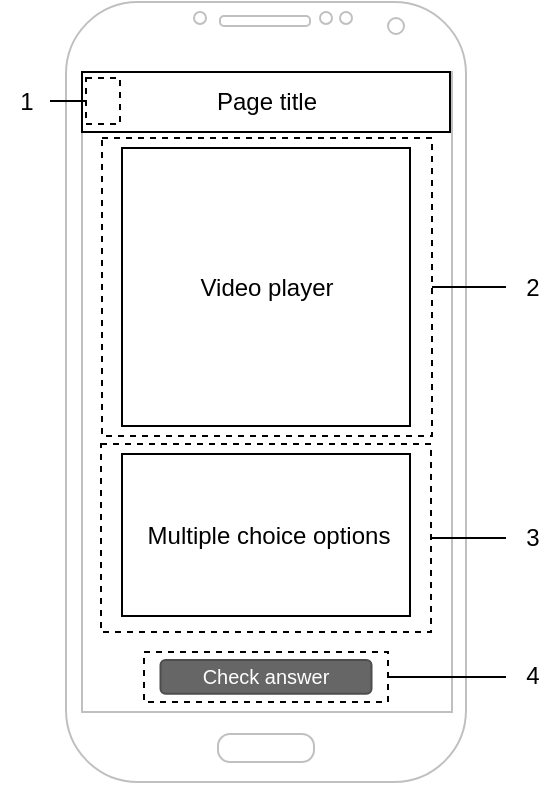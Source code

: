 <mxfile version="20.3.3" type="device"><diagram name="Page-1" id="ypg4LKALyDvwQOHzLMgH"><mxGraphModel dx="677" dy="364" grid="0" gridSize="10" guides="1" tooltips="1" connect="1" arrows="1" fold="1" page="1" pageScale="1" pageWidth="850" pageHeight="1100" math="0" shadow="0"><root><mxCell id="0"/><mxCell id="1" parent="0"/><mxCell id="Z5n1ikQnZ5gCyB7LO7tD-1" value="" style="verticalLabelPosition=bottom;verticalAlign=top;html=1;shadow=0;dashed=0;strokeWidth=1;shape=mxgraph.android.phone2;strokeColor=#c0c0c0;" parent="1" vertex="1"><mxGeometry x="300" y="170" width="200" height="390" as="geometry"/></mxCell><mxCell id="Z5n1ikQnZ5gCyB7LO7tD-6" value="" style="verticalLabelPosition=bottom;verticalAlign=top;html=1;shape=mxgraph.basic.rect;fillColor2=none;strokeWidth=1;size=20;indent=5;" parent="1" vertex="1"><mxGeometry x="308" y="205" width="184" height="30" as="geometry"/></mxCell><mxCell id="GZrjYJ2U1m0NYLsP3BCL-1" value="" style="shape=image;html=1;verticalAlign=top;verticalLabelPosition=bottom;labelBackgroundColor=#ffffff;imageAspect=0;aspect=fixed;image=https://cdn1.iconfinder.com/data/icons/material-core/12/chevron-left-128.png" parent="1" vertex="1"><mxGeometry x="308" y="210.5" width="19" height="19" as="geometry"/></mxCell><mxCell id="GZrjYJ2U1m0NYLsP3BCL-7" value="" style="whiteSpace=wrap;html=1;dashed=1;fillColor=none;" parent="1" vertex="1"><mxGeometry x="310" y="208" width="17" height="23" as="geometry"/></mxCell><mxCell id="GZrjYJ2U1m0NYLsP3BCL-15" style="edgeStyle=none;rounded=0;orthogonalLoop=1;jettySize=auto;html=1;endArrow=none;endFill=0;" parent="1" source="GZrjYJ2U1m0NYLsP3BCL-8" target="GZrjYJ2U1m0NYLsP3BCL-7" edge="1"><mxGeometry relative="1" as="geometry"/></mxCell><mxCell id="GZrjYJ2U1m0NYLsP3BCL-8" value="&lt;div&gt;1&lt;/div&gt;" style="text;html=1;align=center;verticalAlign=middle;resizable=0;points=[];autosize=1;strokeColor=none;fillColor=none;" parent="1" vertex="1"><mxGeometry x="267" y="206.5" width="25" height="26" as="geometry"/></mxCell><mxCell id="GZrjYJ2U1m0NYLsP3BCL-17" value="&lt;div&gt;Page title&lt;/div&gt;" style="text;html=1;align=center;verticalAlign=middle;resizable=0;points=[];autosize=1;strokeColor=none;fillColor=none;" parent="1" vertex="1"><mxGeometry x="366" y="207" width="68" height="26" as="geometry"/></mxCell><mxCell id="GZrjYJ2U1m0NYLsP3BCL-18" value="&lt;div&gt;Video player&lt;/div&gt;" style="text;html=1;align=center;verticalAlign=middle;resizable=0;points=[];autosize=1;strokeColor=none;fillColor=none;" parent="1" vertex="1"><mxGeometry x="358" y="299.5" width="84" height="26" as="geometry"/></mxCell><mxCell id="GZrjYJ2U1m0NYLsP3BCL-19" value="" style="whiteSpace=wrap;html=1;fillColor=none;" parent="1" vertex="1"><mxGeometry x="328" y="243" width="144" height="139" as="geometry"/></mxCell><mxCell id="GZrjYJ2U1m0NYLsP3BCL-22" value="" style="whiteSpace=wrap;html=1;fillColor=none;" parent="1" vertex="1"><mxGeometry x="328" y="396" width="144" height="81" as="geometry"/></mxCell><mxCell id="GZrjYJ2U1m0NYLsP3BCL-23" value="Multiple choice options" style="text;html=1;align=center;verticalAlign=middle;resizable=0;points=[];autosize=1;strokeColor=none;fillColor=none;" parent="1" vertex="1"><mxGeometry x="331" y="423.5" width="139" height="26" as="geometry"/></mxCell><mxCell id="GZrjYJ2U1m0NYLsP3BCL-24" value="" style="whiteSpace=wrap;html=1;fillColor=none;dashed=1;" parent="1" vertex="1"><mxGeometry x="318" y="238" width="165" height="149" as="geometry"/></mxCell><mxCell id="GZrjYJ2U1m0NYLsP3BCL-25" value="" style="whiteSpace=wrap;html=1;fillColor=none;dashed=1;" parent="1" vertex="1"><mxGeometry x="317.5" y="391" width="165" height="94" as="geometry"/></mxCell><mxCell id="GZrjYJ2U1m0NYLsP3BCL-30" style="edgeStyle=none;rounded=0;orthogonalLoop=1;jettySize=auto;html=1;endArrow=none;endFill=0;" parent="1" source="GZrjYJ2U1m0NYLsP3BCL-26" target="GZrjYJ2U1m0NYLsP3BCL-24" edge="1"><mxGeometry relative="1" as="geometry"/></mxCell><mxCell id="GZrjYJ2U1m0NYLsP3BCL-26" value="2" style="text;html=1;align=center;verticalAlign=middle;resizable=0;points=[];autosize=1;strokeColor=none;fillColor=none;" parent="1" vertex="1"><mxGeometry x="520" y="299.5" width="25" height="26" as="geometry"/></mxCell><mxCell id="GZrjYJ2U1m0NYLsP3BCL-29" style="edgeStyle=none;rounded=0;orthogonalLoop=1;jettySize=auto;html=1;endArrow=none;endFill=0;" parent="1" source="GZrjYJ2U1m0NYLsP3BCL-27" target="GZrjYJ2U1m0NYLsP3BCL-25" edge="1"><mxGeometry relative="1" as="geometry"/></mxCell><mxCell id="GZrjYJ2U1m0NYLsP3BCL-27" value="3" style="text;html=1;align=center;verticalAlign=middle;resizable=0;points=[];autosize=1;strokeColor=none;fillColor=none;" parent="1" vertex="1"><mxGeometry x="520" y="425" width="25" height="26" as="geometry"/></mxCell><mxCell id="R7Cc6AVpuBkuTNF33dPc-1" value="Check answer" style="rounded=1;html=1;shadow=0;dashed=0;whiteSpace=wrap;fontSize=10;fillColor=#666666;align=center;strokeColor=#4D4D4D;fontColor=#ffffff;" vertex="1" parent="1"><mxGeometry x="347.25" y="499" width="105.5" height="16.88" as="geometry"/></mxCell><mxCell id="R7Cc6AVpuBkuTNF33dPc-4" style="edgeStyle=orthogonalEdgeStyle;rounded=0;orthogonalLoop=1;jettySize=auto;html=1;endArrow=none;endFill=0;" edge="1" parent="1" source="R7Cc6AVpuBkuTNF33dPc-2" target="R7Cc6AVpuBkuTNF33dPc-3"><mxGeometry relative="1" as="geometry"/></mxCell><mxCell id="R7Cc6AVpuBkuTNF33dPc-2" value="" style="whiteSpace=wrap;html=1;fillColor=none;dashed=1;" vertex="1" parent="1"><mxGeometry x="339" y="494.94" width="122" height="25" as="geometry"/></mxCell><mxCell id="R7Cc6AVpuBkuTNF33dPc-3" value="&lt;div&gt;4&lt;/div&gt;" style="text;html=1;align=center;verticalAlign=middle;resizable=0;points=[];autosize=1;strokeColor=none;fillColor=none;" vertex="1" parent="1"><mxGeometry x="520" y="494.44" width="25" height="26" as="geometry"/></mxCell></root></mxGraphModel></diagram></mxfile>